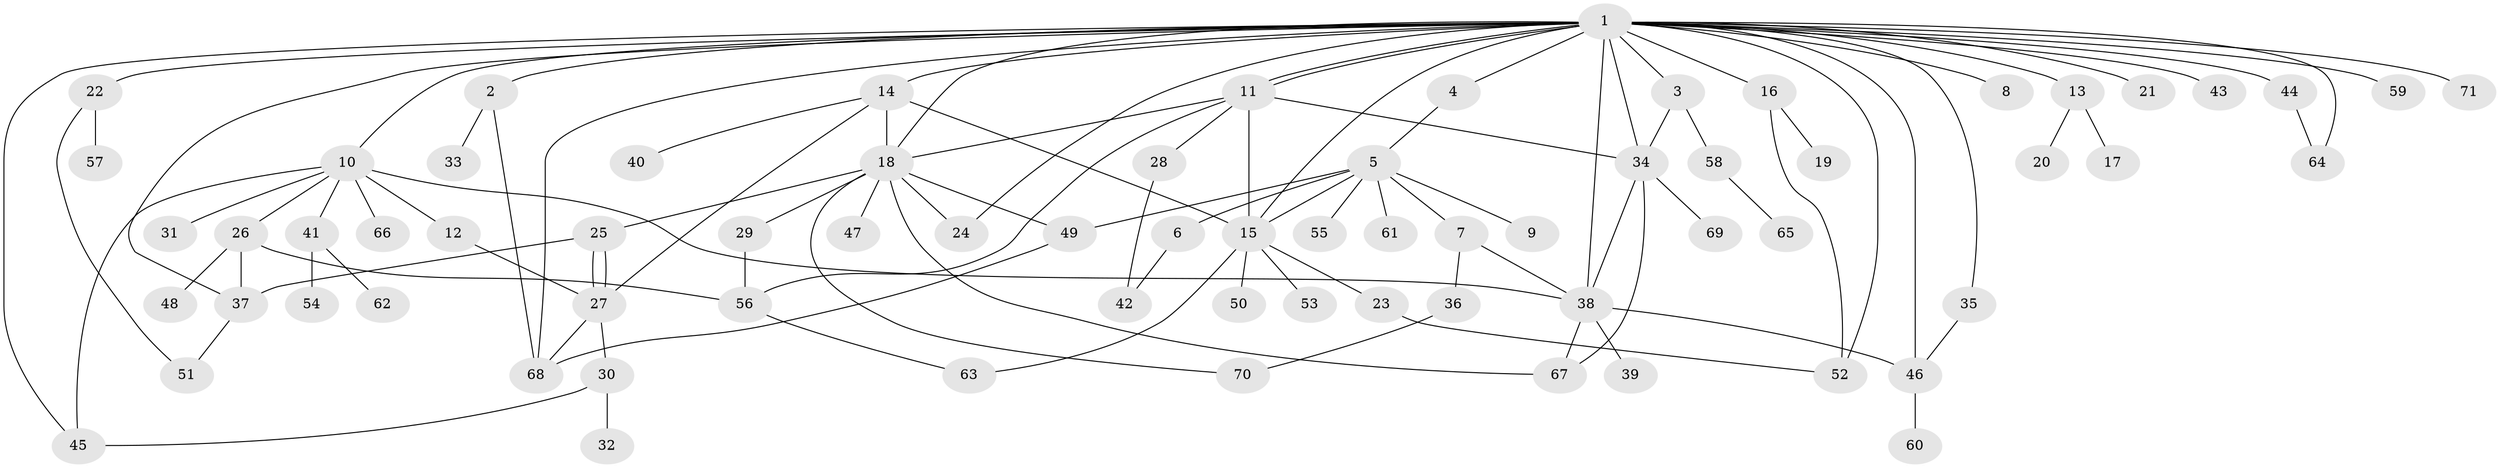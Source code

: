 // coarse degree distribution, {23: 0.018518518518518517, 6: 0.037037037037037035, 8: 0.09259259259259259, 2: 0.2037037037037037, 3: 0.16666666666666666, 1: 0.46296296296296297, 13: 0.018518518518518517}
// Generated by graph-tools (version 1.1) at 2025/51/02/27/25 19:51:57]
// undirected, 71 vertices, 106 edges
graph export_dot {
graph [start="1"]
  node [color=gray90,style=filled];
  1;
  2;
  3;
  4;
  5;
  6;
  7;
  8;
  9;
  10;
  11;
  12;
  13;
  14;
  15;
  16;
  17;
  18;
  19;
  20;
  21;
  22;
  23;
  24;
  25;
  26;
  27;
  28;
  29;
  30;
  31;
  32;
  33;
  34;
  35;
  36;
  37;
  38;
  39;
  40;
  41;
  42;
  43;
  44;
  45;
  46;
  47;
  48;
  49;
  50;
  51;
  52;
  53;
  54;
  55;
  56;
  57;
  58;
  59;
  60;
  61;
  62;
  63;
  64;
  65;
  66;
  67;
  68;
  69;
  70;
  71;
  1 -- 2;
  1 -- 3;
  1 -- 4;
  1 -- 8;
  1 -- 10;
  1 -- 11;
  1 -- 11;
  1 -- 13;
  1 -- 14;
  1 -- 15;
  1 -- 16;
  1 -- 18;
  1 -- 21;
  1 -- 22;
  1 -- 24;
  1 -- 34;
  1 -- 35;
  1 -- 37;
  1 -- 38;
  1 -- 43;
  1 -- 44;
  1 -- 45;
  1 -- 46;
  1 -- 52;
  1 -- 59;
  1 -- 64;
  1 -- 68;
  1 -- 71;
  2 -- 33;
  2 -- 68;
  3 -- 34;
  3 -- 58;
  4 -- 5;
  5 -- 6;
  5 -- 7;
  5 -- 9;
  5 -- 15;
  5 -- 49;
  5 -- 55;
  5 -- 61;
  6 -- 42;
  7 -- 36;
  7 -- 38;
  10 -- 12;
  10 -- 26;
  10 -- 31;
  10 -- 38;
  10 -- 41;
  10 -- 45;
  10 -- 66;
  11 -- 15;
  11 -- 18;
  11 -- 28;
  11 -- 34;
  11 -- 56;
  12 -- 27;
  13 -- 17;
  13 -- 20;
  14 -- 15;
  14 -- 18;
  14 -- 27;
  14 -- 40;
  15 -- 23;
  15 -- 50;
  15 -- 53;
  15 -- 63;
  16 -- 19;
  16 -- 52;
  18 -- 24;
  18 -- 25;
  18 -- 29;
  18 -- 47;
  18 -- 49;
  18 -- 67;
  18 -- 70;
  22 -- 51;
  22 -- 57;
  23 -- 52;
  25 -- 27;
  25 -- 27;
  25 -- 37;
  26 -- 37;
  26 -- 48;
  26 -- 56;
  27 -- 30;
  27 -- 68;
  28 -- 42;
  29 -- 56;
  30 -- 32;
  30 -- 45;
  34 -- 38;
  34 -- 67;
  34 -- 69;
  35 -- 46;
  36 -- 70;
  37 -- 51;
  38 -- 39;
  38 -- 46;
  38 -- 67;
  41 -- 54;
  41 -- 62;
  44 -- 64;
  46 -- 60;
  49 -- 68;
  56 -- 63;
  58 -- 65;
}

